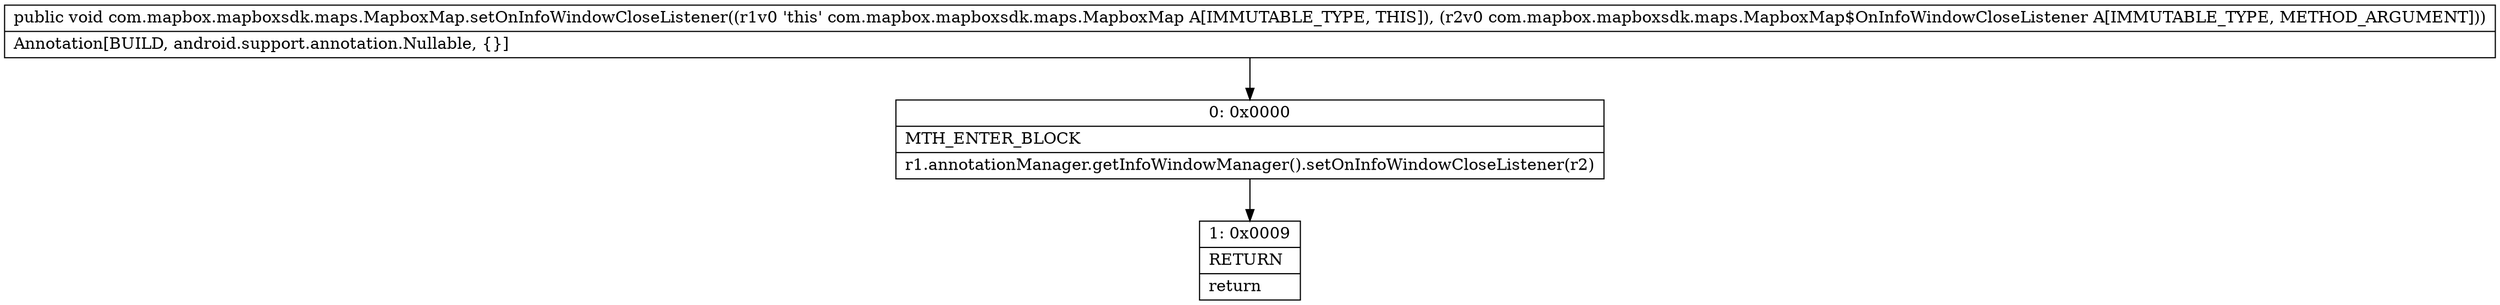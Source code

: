 digraph "CFG forcom.mapbox.mapboxsdk.maps.MapboxMap.setOnInfoWindowCloseListener(Lcom\/mapbox\/mapboxsdk\/maps\/MapboxMap$OnInfoWindowCloseListener;)V" {
Node_0 [shape=record,label="{0\:\ 0x0000|MTH_ENTER_BLOCK\l|r1.annotationManager.getInfoWindowManager().setOnInfoWindowCloseListener(r2)\l}"];
Node_1 [shape=record,label="{1\:\ 0x0009|RETURN\l|return\l}"];
MethodNode[shape=record,label="{public void com.mapbox.mapboxsdk.maps.MapboxMap.setOnInfoWindowCloseListener((r1v0 'this' com.mapbox.mapboxsdk.maps.MapboxMap A[IMMUTABLE_TYPE, THIS]), (r2v0 com.mapbox.mapboxsdk.maps.MapboxMap$OnInfoWindowCloseListener A[IMMUTABLE_TYPE, METHOD_ARGUMENT]))  | Annotation[BUILD, android.support.annotation.Nullable, \{\}]\l}"];
MethodNode -> Node_0;
Node_0 -> Node_1;
}

